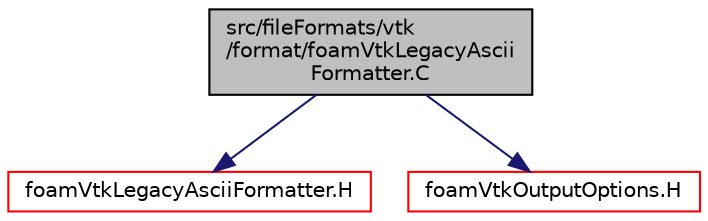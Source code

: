digraph "src/fileFormats/vtk/format/foamVtkLegacyAsciiFormatter.C"
{
  bgcolor="transparent";
  edge [fontname="Helvetica",fontsize="10",labelfontname="Helvetica",labelfontsize="10"];
  node [fontname="Helvetica",fontsize="10",shape=record];
  Node1 [label="src/fileFormats/vtk\l/format/foamVtkLegacyAscii\lFormatter.C",height=0.2,width=0.4,color="black", fillcolor="grey75", style="filled" fontcolor="black"];
  Node1 -> Node2 [color="midnightblue",fontsize="10",style="solid",fontname="Helvetica"];
  Node2 [label="foamVtkLegacyAsciiFormatter.H",height=0.2,width=0.4,color="red",URL="$foamVtkLegacyAsciiFormatter_8H.html"];
  Node1 -> Node3 [color="midnightblue",fontsize="10",style="solid",fontname="Helvetica"];
  Node3 [label="foamVtkOutputOptions.H",height=0.2,width=0.4,color="red",URL="$foamVtkOutputOptions_8H.html"];
}
